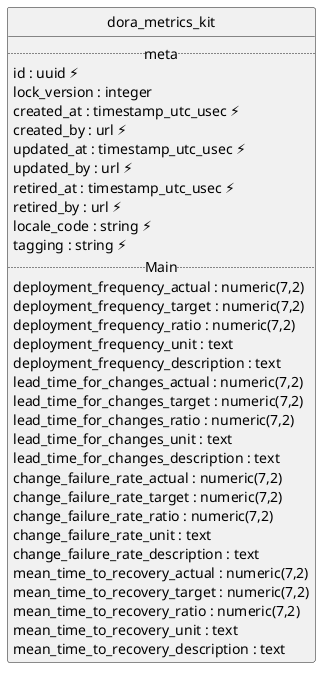 @startuml uml
skinparam monochrome true
skinparam linetype ortho
hide circle

entity dora_metrics_kit {
  .. meta ..
  id : uuid ⚡
  lock_version : integer
  created_at : timestamp_utc_usec ⚡
  created_by : url ⚡
  updated_at : timestamp_utc_usec ⚡
  updated_by : url ⚡
  retired_at : timestamp_utc_usec ⚡
  retired_by : url ⚡
  locale_code : string ⚡
  tagging : string ⚡
  .. Main ..
  deployment_frequency_actual : numeric(7,2)
  deployment_frequency_target : numeric(7,2)
  deployment_frequency_ratio : numeric(7,2)
  deployment_frequency_unit : text
  deployment_frequency_description : text
  lead_time_for_changes_actual : numeric(7,2)
  lead_time_for_changes_target : numeric(7,2)
  lead_time_for_changes_ratio : numeric(7,2)
  lead_time_for_changes_unit : text
  lead_time_for_changes_description : text
  change_failure_rate_actual : numeric(7,2)
  change_failure_rate_target : numeric(7,2)
  change_failure_rate_ratio : numeric(7,2)
  change_failure_rate_unit : text
  change_failure_rate_description : text
  mean_time_to_recovery_actual : numeric(7,2)
  mean_time_to_recovery_target : numeric(7,2)
  mean_time_to_recovery_ratio : numeric(7,2)
  mean_time_to_recovery_unit : text
  mean_time_to_recovery_description : text
}

@enduml
